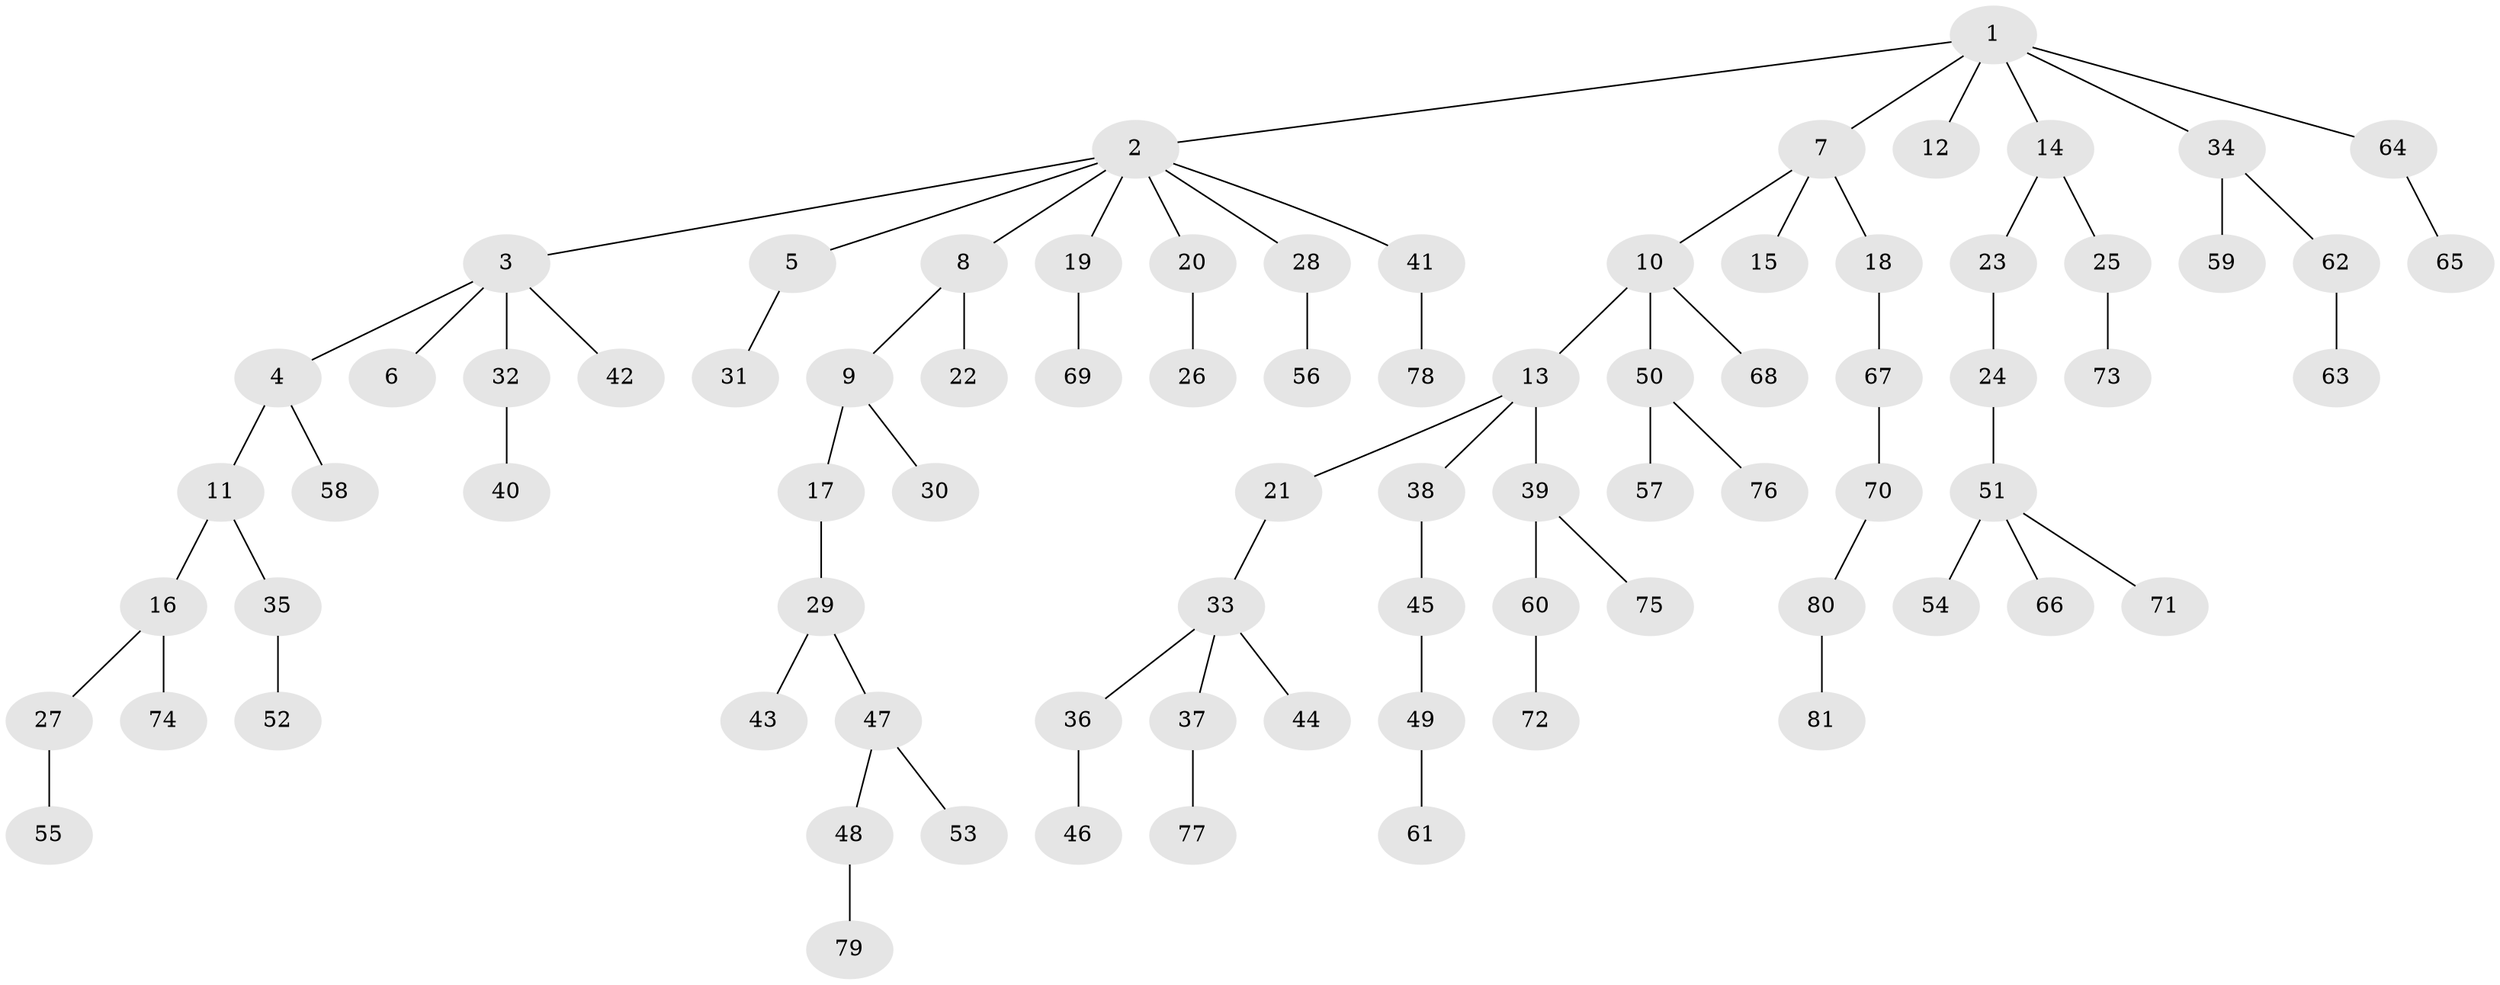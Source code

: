 // Generated by graph-tools (version 1.1) at 2025/50/03/09/25 03:50:24]
// undirected, 81 vertices, 80 edges
graph export_dot {
graph [start="1"]
  node [color=gray90,style=filled];
  1;
  2;
  3;
  4;
  5;
  6;
  7;
  8;
  9;
  10;
  11;
  12;
  13;
  14;
  15;
  16;
  17;
  18;
  19;
  20;
  21;
  22;
  23;
  24;
  25;
  26;
  27;
  28;
  29;
  30;
  31;
  32;
  33;
  34;
  35;
  36;
  37;
  38;
  39;
  40;
  41;
  42;
  43;
  44;
  45;
  46;
  47;
  48;
  49;
  50;
  51;
  52;
  53;
  54;
  55;
  56;
  57;
  58;
  59;
  60;
  61;
  62;
  63;
  64;
  65;
  66;
  67;
  68;
  69;
  70;
  71;
  72;
  73;
  74;
  75;
  76;
  77;
  78;
  79;
  80;
  81;
  1 -- 2;
  1 -- 7;
  1 -- 12;
  1 -- 14;
  1 -- 34;
  1 -- 64;
  2 -- 3;
  2 -- 5;
  2 -- 8;
  2 -- 19;
  2 -- 20;
  2 -- 28;
  2 -- 41;
  3 -- 4;
  3 -- 6;
  3 -- 32;
  3 -- 42;
  4 -- 11;
  4 -- 58;
  5 -- 31;
  7 -- 10;
  7 -- 15;
  7 -- 18;
  8 -- 9;
  8 -- 22;
  9 -- 17;
  9 -- 30;
  10 -- 13;
  10 -- 50;
  10 -- 68;
  11 -- 16;
  11 -- 35;
  13 -- 21;
  13 -- 38;
  13 -- 39;
  14 -- 23;
  14 -- 25;
  16 -- 27;
  16 -- 74;
  17 -- 29;
  18 -- 67;
  19 -- 69;
  20 -- 26;
  21 -- 33;
  23 -- 24;
  24 -- 51;
  25 -- 73;
  27 -- 55;
  28 -- 56;
  29 -- 43;
  29 -- 47;
  32 -- 40;
  33 -- 36;
  33 -- 37;
  33 -- 44;
  34 -- 59;
  34 -- 62;
  35 -- 52;
  36 -- 46;
  37 -- 77;
  38 -- 45;
  39 -- 60;
  39 -- 75;
  41 -- 78;
  45 -- 49;
  47 -- 48;
  47 -- 53;
  48 -- 79;
  49 -- 61;
  50 -- 57;
  50 -- 76;
  51 -- 54;
  51 -- 66;
  51 -- 71;
  60 -- 72;
  62 -- 63;
  64 -- 65;
  67 -- 70;
  70 -- 80;
  80 -- 81;
}
